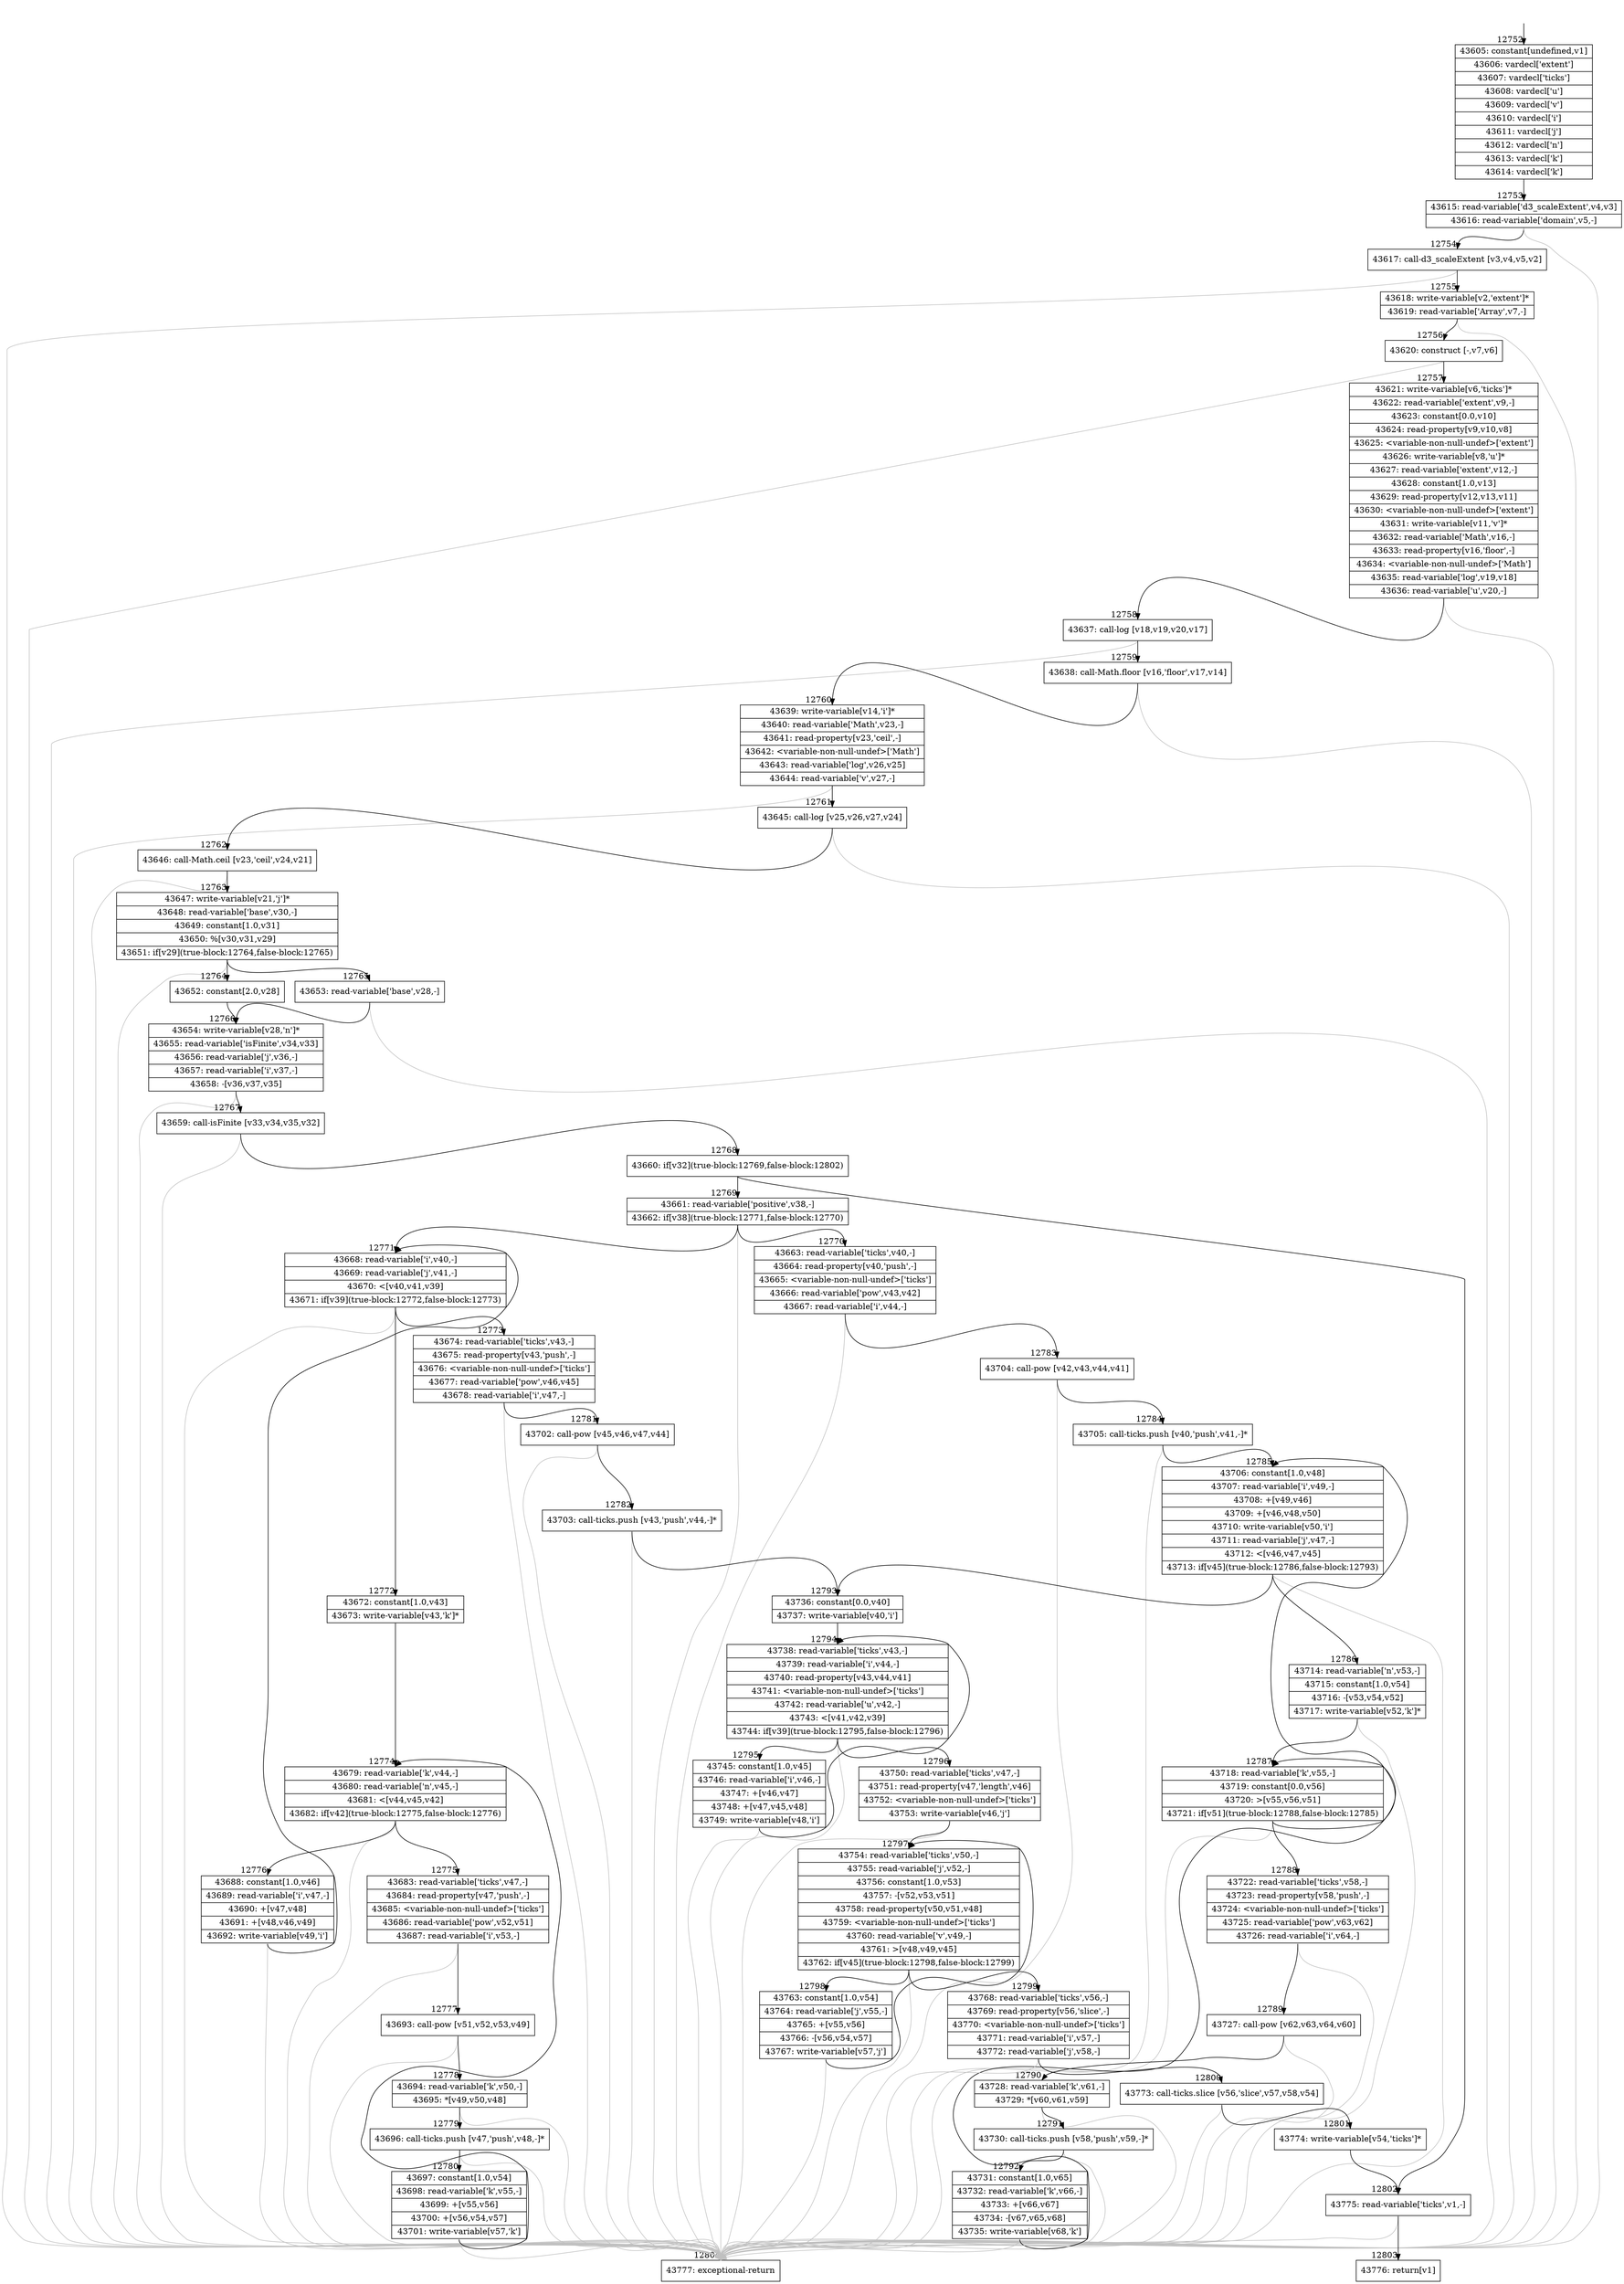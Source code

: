 digraph {
rankdir="TD"
BB_entry1181[shape=none,label=""];
BB_entry1181 -> BB12752 [tailport=s, headport=n, headlabel="    12752"]
BB12752 [shape=record label="{43605: constant[undefined,v1]|43606: vardecl['extent']|43607: vardecl['ticks']|43608: vardecl['u']|43609: vardecl['v']|43610: vardecl['i']|43611: vardecl['j']|43612: vardecl['n']|43613: vardecl['k']|43614: vardecl['k']}" ] 
BB12752 -> BB12753 [tailport=s, headport=n, headlabel="      12753"]
BB12753 [shape=record label="{43615: read-variable['d3_scaleExtent',v4,v3]|43616: read-variable['domain',v5,-]}" ] 
BB12753 -> BB12754 [tailport=s, headport=n, headlabel="      12754"]
BB12753 -> BB12804 [tailport=s, headport=n, color=gray, headlabel="      12804"]
BB12754 [shape=record label="{43617: call-d3_scaleExtent [v3,v4,v5,v2]}" ] 
BB12754 -> BB12755 [tailport=s, headport=n, headlabel="      12755"]
BB12754 -> BB12804 [tailport=s, headport=n, color=gray]
BB12755 [shape=record label="{43618: write-variable[v2,'extent']*|43619: read-variable['Array',v7,-]}" ] 
BB12755 -> BB12756 [tailport=s, headport=n, headlabel="      12756"]
BB12755 -> BB12804 [tailport=s, headport=n, color=gray]
BB12756 [shape=record label="{43620: construct [-,v7,v6]}" ] 
BB12756 -> BB12757 [tailport=s, headport=n, headlabel="      12757"]
BB12756 -> BB12804 [tailport=s, headport=n, color=gray]
BB12757 [shape=record label="{43621: write-variable[v6,'ticks']*|43622: read-variable['extent',v9,-]|43623: constant[0.0,v10]|43624: read-property[v9,v10,v8]|43625: \<variable-non-null-undef\>['extent']|43626: write-variable[v8,'u']*|43627: read-variable['extent',v12,-]|43628: constant[1.0,v13]|43629: read-property[v12,v13,v11]|43630: \<variable-non-null-undef\>['extent']|43631: write-variable[v11,'v']*|43632: read-variable['Math',v16,-]|43633: read-property[v16,'floor',-]|43634: \<variable-non-null-undef\>['Math']|43635: read-variable['log',v19,v18]|43636: read-variable['u',v20,-]}" ] 
BB12757 -> BB12758 [tailport=s, headport=n, headlabel="      12758"]
BB12757 -> BB12804 [tailport=s, headport=n, color=gray]
BB12758 [shape=record label="{43637: call-log [v18,v19,v20,v17]}" ] 
BB12758 -> BB12759 [tailport=s, headport=n, headlabel="      12759"]
BB12758 -> BB12804 [tailport=s, headport=n, color=gray]
BB12759 [shape=record label="{43638: call-Math.floor [v16,'floor',v17,v14]}" ] 
BB12759 -> BB12760 [tailport=s, headport=n, headlabel="      12760"]
BB12759 -> BB12804 [tailport=s, headport=n, color=gray]
BB12760 [shape=record label="{43639: write-variable[v14,'i']*|43640: read-variable['Math',v23,-]|43641: read-property[v23,'ceil',-]|43642: \<variable-non-null-undef\>['Math']|43643: read-variable['log',v26,v25]|43644: read-variable['v',v27,-]}" ] 
BB12760 -> BB12761 [tailport=s, headport=n, headlabel="      12761"]
BB12760 -> BB12804 [tailport=s, headport=n, color=gray]
BB12761 [shape=record label="{43645: call-log [v25,v26,v27,v24]}" ] 
BB12761 -> BB12762 [tailport=s, headport=n, headlabel="      12762"]
BB12761 -> BB12804 [tailport=s, headport=n, color=gray]
BB12762 [shape=record label="{43646: call-Math.ceil [v23,'ceil',v24,v21]}" ] 
BB12762 -> BB12763 [tailport=s, headport=n, headlabel="      12763"]
BB12762 -> BB12804 [tailport=s, headport=n, color=gray]
BB12763 [shape=record label="{43647: write-variable[v21,'j']*|43648: read-variable['base',v30,-]|43649: constant[1.0,v31]|43650: %[v30,v31,v29]|43651: if[v29](true-block:12764,false-block:12765)}" ] 
BB12763 -> BB12764 [tailport=s, headport=n, headlabel="      12764"]
BB12763 -> BB12765 [tailport=s, headport=n, headlabel="      12765"]
BB12763 -> BB12804 [tailport=s, headport=n, color=gray]
BB12764 [shape=record label="{43652: constant[2.0,v28]}" ] 
BB12764 -> BB12766 [tailport=s, headport=n, headlabel="      12766"]
BB12765 [shape=record label="{43653: read-variable['base',v28,-]}" ] 
BB12765 -> BB12766 [tailport=s, headport=n]
BB12765 -> BB12804 [tailport=s, headport=n, color=gray]
BB12766 [shape=record label="{43654: write-variable[v28,'n']*|43655: read-variable['isFinite',v34,v33]|43656: read-variable['j',v36,-]|43657: read-variable['i',v37,-]|43658: -[v36,v37,v35]}" ] 
BB12766 -> BB12767 [tailport=s, headport=n, headlabel="      12767"]
BB12766 -> BB12804 [tailport=s, headport=n, color=gray]
BB12767 [shape=record label="{43659: call-isFinite [v33,v34,v35,v32]}" ] 
BB12767 -> BB12768 [tailport=s, headport=n, headlabel="      12768"]
BB12767 -> BB12804 [tailport=s, headport=n, color=gray]
BB12768 [shape=record label="{43660: if[v32](true-block:12769,false-block:12802)}" ] 
BB12768 -> BB12769 [tailport=s, headport=n, headlabel="      12769"]
BB12768 -> BB12802 [tailport=s, headport=n, headlabel="      12802"]
BB12769 [shape=record label="{43661: read-variable['positive',v38,-]|43662: if[v38](true-block:12771,false-block:12770)}" ] 
BB12769 -> BB12771 [tailport=s, headport=n, headlabel="      12771"]
BB12769 -> BB12770 [tailport=s, headport=n, headlabel="      12770"]
BB12769 -> BB12804 [tailport=s, headport=n, color=gray]
BB12770 [shape=record label="{43663: read-variable['ticks',v40,-]|43664: read-property[v40,'push',-]|43665: \<variable-non-null-undef\>['ticks']|43666: read-variable['pow',v43,v42]|43667: read-variable['i',v44,-]}" ] 
BB12770 -> BB12783 [tailport=s, headport=n, headlabel="      12783"]
BB12770 -> BB12804 [tailport=s, headport=n, color=gray]
BB12771 [shape=record label="{43668: read-variable['i',v40,-]|43669: read-variable['j',v41,-]|43670: \<[v40,v41,v39]|43671: if[v39](true-block:12772,false-block:12773)}" ] 
BB12771 -> BB12772 [tailport=s, headport=n, headlabel="      12772"]
BB12771 -> BB12773 [tailport=s, headport=n, headlabel="      12773"]
BB12771 -> BB12804 [tailport=s, headport=n, color=gray]
BB12772 [shape=record label="{43672: constant[1.0,v43]|43673: write-variable[v43,'k']*}" ] 
BB12772 -> BB12774 [tailport=s, headport=n, headlabel="      12774"]
BB12773 [shape=record label="{43674: read-variable['ticks',v43,-]|43675: read-property[v43,'push',-]|43676: \<variable-non-null-undef\>['ticks']|43677: read-variable['pow',v46,v45]|43678: read-variable['i',v47,-]}" ] 
BB12773 -> BB12781 [tailport=s, headport=n, headlabel="      12781"]
BB12773 -> BB12804 [tailport=s, headport=n, color=gray]
BB12774 [shape=record label="{43679: read-variable['k',v44,-]|43680: read-variable['n',v45,-]|43681: \<[v44,v45,v42]|43682: if[v42](true-block:12775,false-block:12776)}" ] 
BB12774 -> BB12775 [tailport=s, headport=n, headlabel="      12775"]
BB12774 -> BB12776 [tailport=s, headport=n, headlabel="      12776"]
BB12774 -> BB12804 [tailport=s, headport=n, color=gray]
BB12775 [shape=record label="{43683: read-variable['ticks',v47,-]|43684: read-property[v47,'push',-]|43685: \<variable-non-null-undef\>['ticks']|43686: read-variable['pow',v52,v51]|43687: read-variable['i',v53,-]}" ] 
BB12775 -> BB12777 [tailport=s, headport=n, headlabel="      12777"]
BB12775 -> BB12804 [tailport=s, headport=n, color=gray]
BB12776 [shape=record label="{43688: constant[1.0,v46]|43689: read-variable['i',v47,-]|43690: +[v47,v48]|43691: +[v48,v46,v49]|43692: write-variable[v49,'i']}" ] 
BB12776 -> BB12771 [tailport=s, headport=n]
BB12776 -> BB12804 [tailport=s, headport=n, color=gray]
BB12777 [shape=record label="{43693: call-pow [v51,v52,v53,v49]}" ] 
BB12777 -> BB12778 [tailport=s, headport=n, headlabel="      12778"]
BB12777 -> BB12804 [tailport=s, headport=n, color=gray]
BB12778 [shape=record label="{43694: read-variable['k',v50,-]|43695: *[v49,v50,v48]}" ] 
BB12778 -> BB12779 [tailport=s, headport=n, headlabel="      12779"]
BB12778 -> BB12804 [tailport=s, headport=n, color=gray]
BB12779 [shape=record label="{43696: call-ticks.push [v47,'push',v48,-]*}" ] 
BB12779 -> BB12780 [tailport=s, headport=n, headlabel="      12780"]
BB12779 -> BB12804 [tailport=s, headport=n, color=gray]
BB12780 [shape=record label="{43697: constant[1.0,v54]|43698: read-variable['k',v55,-]|43699: +[v55,v56]|43700: +[v56,v54,v57]|43701: write-variable[v57,'k']}" ] 
BB12780 -> BB12774 [tailport=s, headport=n]
BB12780 -> BB12804 [tailport=s, headport=n, color=gray]
BB12781 [shape=record label="{43702: call-pow [v45,v46,v47,v44]}" ] 
BB12781 -> BB12782 [tailport=s, headport=n, headlabel="      12782"]
BB12781 -> BB12804 [tailport=s, headport=n, color=gray]
BB12782 [shape=record label="{43703: call-ticks.push [v43,'push',v44,-]*}" ] 
BB12782 -> BB12793 [tailport=s, headport=n, headlabel="      12793"]
BB12782 -> BB12804 [tailport=s, headport=n, color=gray]
BB12783 [shape=record label="{43704: call-pow [v42,v43,v44,v41]}" ] 
BB12783 -> BB12784 [tailport=s, headport=n, headlabel="      12784"]
BB12783 -> BB12804 [tailport=s, headport=n, color=gray]
BB12784 [shape=record label="{43705: call-ticks.push [v40,'push',v41,-]*}" ] 
BB12784 -> BB12785 [tailport=s, headport=n, headlabel="      12785"]
BB12784 -> BB12804 [tailport=s, headport=n, color=gray]
BB12785 [shape=record label="{43706: constant[1.0,v48]|43707: read-variable['i',v49,-]|43708: +[v49,v46]|43709: +[v46,v48,v50]|43710: write-variable[v50,'i']|43711: read-variable['j',v47,-]|43712: \<[v46,v47,v45]|43713: if[v45](true-block:12786,false-block:12793)}" ] 
BB12785 -> BB12786 [tailport=s, headport=n, headlabel="      12786"]
BB12785 -> BB12793 [tailport=s, headport=n]
BB12785 -> BB12804 [tailport=s, headport=n, color=gray]
BB12786 [shape=record label="{43714: read-variable['n',v53,-]|43715: constant[1.0,v54]|43716: -[v53,v54,v52]|43717: write-variable[v52,'k']*}" ] 
BB12786 -> BB12787 [tailport=s, headport=n, headlabel="      12787"]
BB12786 -> BB12804 [tailport=s, headport=n, color=gray]
BB12787 [shape=record label="{43718: read-variable['k',v55,-]|43719: constant[0.0,v56]|43720: \>[v55,v56,v51]|43721: if[v51](true-block:12788,false-block:12785)}" ] 
BB12787 -> BB12788 [tailport=s, headport=n, headlabel="      12788"]
BB12787 -> BB12785 [tailport=s, headport=n]
BB12787 -> BB12804 [tailport=s, headport=n, color=gray]
BB12788 [shape=record label="{43722: read-variable['ticks',v58,-]|43723: read-property[v58,'push',-]|43724: \<variable-non-null-undef\>['ticks']|43725: read-variable['pow',v63,v62]|43726: read-variable['i',v64,-]}" ] 
BB12788 -> BB12789 [tailport=s, headport=n, headlabel="      12789"]
BB12788 -> BB12804 [tailport=s, headport=n, color=gray]
BB12789 [shape=record label="{43727: call-pow [v62,v63,v64,v60]}" ] 
BB12789 -> BB12790 [tailport=s, headport=n, headlabel="      12790"]
BB12789 -> BB12804 [tailport=s, headport=n, color=gray]
BB12790 [shape=record label="{43728: read-variable['k',v61,-]|43729: *[v60,v61,v59]}" ] 
BB12790 -> BB12791 [tailport=s, headport=n, headlabel="      12791"]
BB12790 -> BB12804 [tailport=s, headport=n, color=gray]
BB12791 [shape=record label="{43730: call-ticks.push [v58,'push',v59,-]*}" ] 
BB12791 -> BB12792 [tailport=s, headport=n, headlabel="      12792"]
BB12791 -> BB12804 [tailport=s, headport=n, color=gray]
BB12792 [shape=record label="{43731: constant[1.0,v65]|43732: read-variable['k',v66,-]|43733: +[v66,v67]|43734: -[v67,v65,v68]|43735: write-variable[v68,'k']}" ] 
BB12792 -> BB12787 [tailport=s, headport=n]
BB12792 -> BB12804 [tailport=s, headport=n, color=gray]
BB12793 [shape=record label="{43736: constant[0.0,v40]|43737: write-variable[v40,'i']}" ] 
BB12793 -> BB12794 [tailport=s, headport=n, headlabel="      12794"]
BB12794 [shape=record label="{43738: read-variable['ticks',v43,-]|43739: read-variable['i',v44,-]|43740: read-property[v43,v44,v41]|43741: \<variable-non-null-undef\>['ticks']|43742: read-variable['u',v42,-]|43743: \<[v41,v42,v39]|43744: if[v39](true-block:12795,false-block:12796)}" ] 
BB12794 -> BB12795 [tailport=s, headport=n, headlabel="      12795"]
BB12794 -> BB12796 [tailport=s, headport=n, headlabel="      12796"]
BB12794 -> BB12804 [tailport=s, headport=n, color=gray]
BB12795 [shape=record label="{43745: constant[1.0,v45]|43746: read-variable['i',v46,-]|43747: +[v46,v47]|43748: +[v47,v45,v48]|43749: write-variable[v48,'i']}" ] 
BB12795 -> BB12794 [tailport=s, headport=n]
BB12795 -> BB12804 [tailport=s, headport=n, color=gray]
BB12796 [shape=record label="{43750: read-variable['ticks',v47,-]|43751: read-property[v47,'length',v46]|43752: \<variable-non-null-undef\>['ticks']|43753: write-variable[v46,'j']}" ] 
BB12796 -> BB12797 [tailport=s, headport=n, headlabel="      12797"]
BB12796 -> BB12804 [tailport=s, headport=n, color=gray]
BB12797 [shape=record label="{43754: read-variable['ticks',v50,-]|43755: read-variable['j',v52,-]|43756: constant[1.0,v53]|43757: -[v52,v53,v51]|43758: read-property[v50,v51,v48]|43759: \<variable-non-null-undef\>['ticks']|43760: read-variable['v',v49,-]|43761: \>[v48,v49,v45]|43762: if[v45](true-block:12798,false-block:12799)}" ] 
BB12797 -> BB12798 [tailport=s, headport=n, headlabel="      12798"]
BB12797 -> BB12799 [tailport=s, headport=n, headlabel="      12799"]
BB12797 -> BB12804 [tailport=s, headport=n, color=gray]
BB12798 [shape=record label="{43763: constant[1.0,v54]|43764: read-variable['j',v55,-]|43765: +[v55,v56]|43766: -[v56,v54,v57]|43767: write-variable[v57,'j']}" ] 
BB12798 -> BB12797 [tailport=s, headport=n]
BB12798 -> BB12804 [tailport=s, headport=n, color=gray]
BB12799 [shape=record label="{43768: read-variable['ticks',v56,-]|43769: read-property[v56,'slice',-]|43770: \<variable-non-null-undef\>['ticks']|43771: read-variable['i',v57,-]|43772: read-variable['j',v58,-]}" ] 
BB12799 -> BB12800 [tailport=s, headport=n, headlabel="      12800"]
BB12799 -> BB12804 [tailport=s, headport=n, color=gray]
BB12800 [shape=record label="{43773: call-ticks.slice [v56,'slice',v57,v58,v54]}" ] 
BB12800 -> BB12801 [tailport=s, headport=n, headlabel="      12801"]
BB12800 -> BB12804 [tailport=s, headport=n, color=gray]
BB12801 [shape=record label="{43774: write-variable[v54,'ticks']*}" ] 
BB12801 -> BB12802 [tailport=s, headport=n]
BB12802 [shape=record label="{43775: read-variable['ticks',v1,-]}" ] 
BB12802 -> BB12803 [tailport=s, headport=n, headlabel="      12803"]
BB12802 -> BB12804 [tailport=s, headport=n, color=gray]
BB12803 [shape=record label="{43776: return[v1]}" ] 
BB12804 [shape=record label="{43777: exceptional-return}" ] 
//#$~ 7638
}
